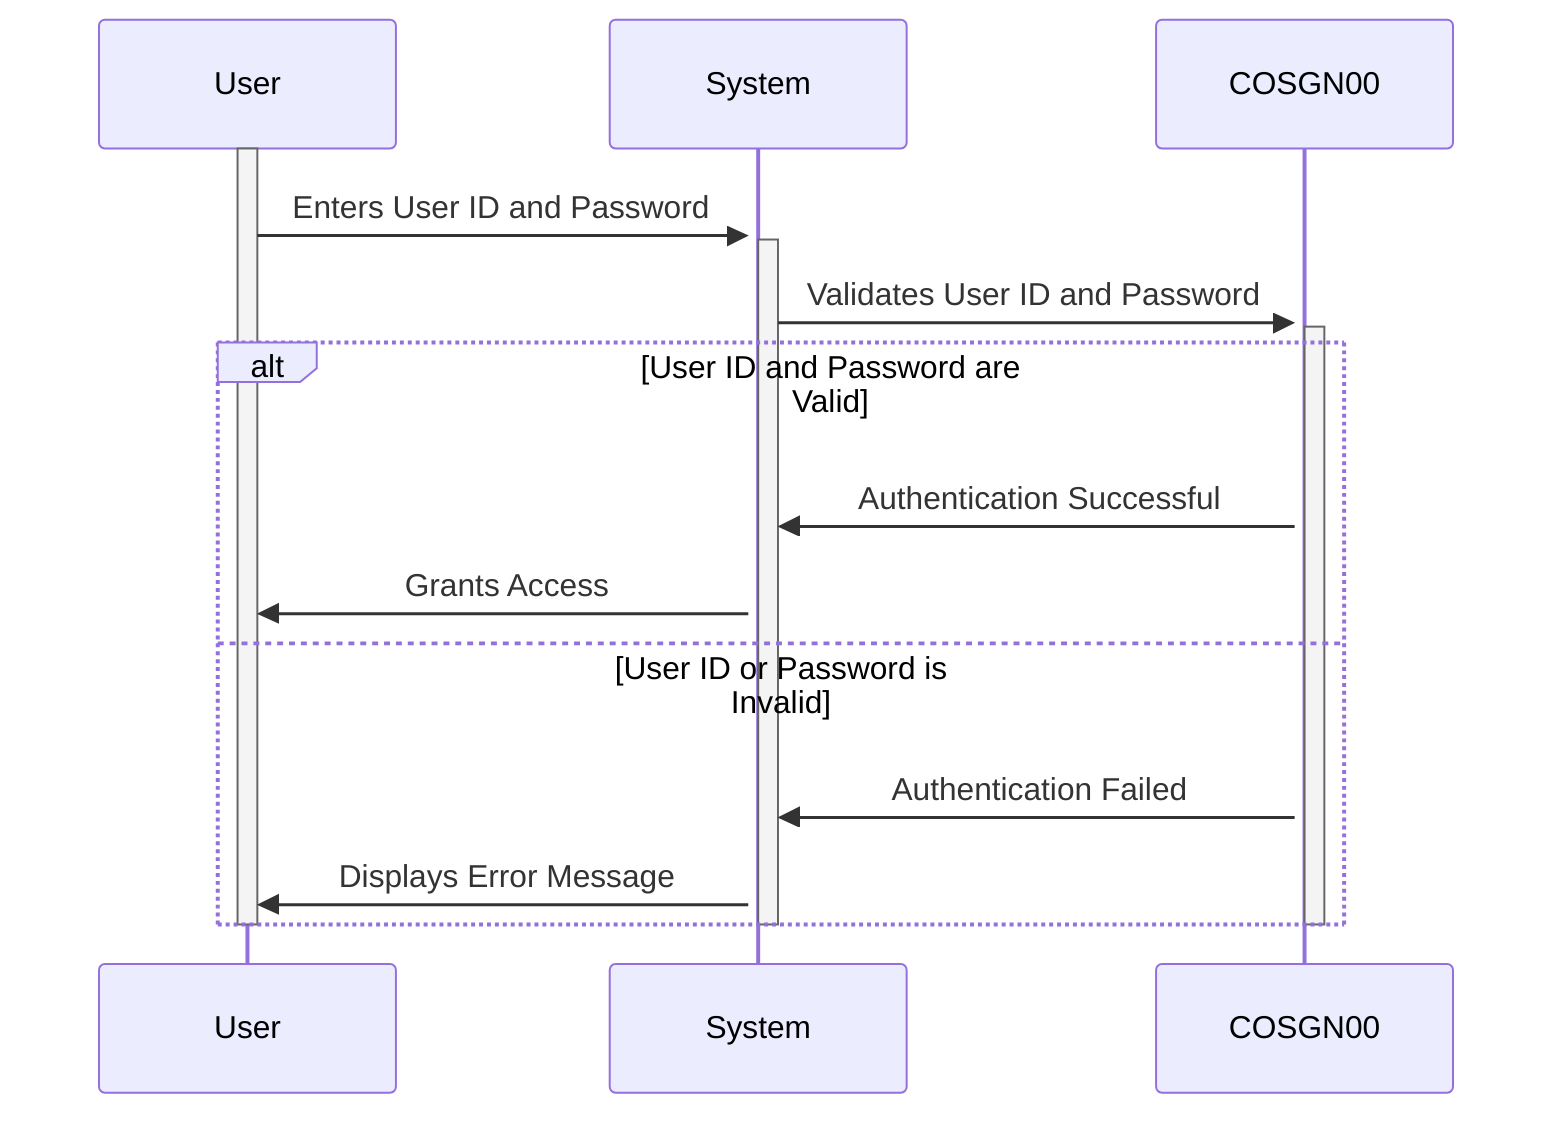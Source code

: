 sequenceDiagram
  participant User
  participant System
  participant COSGN00

  activate User
  User->>+System: Enters User ID and Password
  activate System
  System->>+COSGN00: Validates User ID and Password
  activate COSGN00
  alt User ID and Password are Valid
    COSGN00->>System: Authentication Successful
    System->>User: Grants Access
  else User ID or Password is Invalid
    COSGN00->>System: Authentication Failed
    System->>User: Displays Error Message
  end
  deactivate User
  deactivate System
  deactivate COSGN00